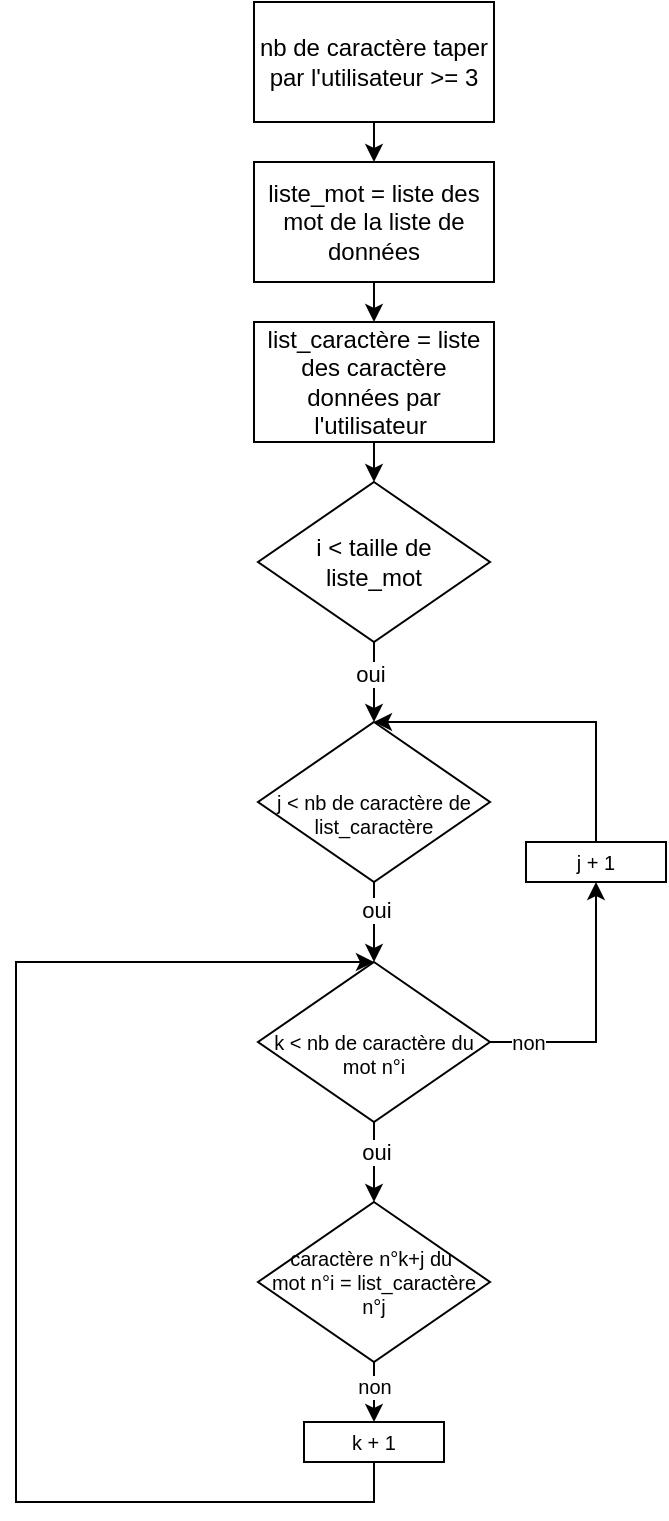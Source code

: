 <mxfile version="20.8.5" type="github">
  <diagram id="k76ryEIm_YTQEEgROJZa" name="Page-1">
    <mxGraphModel dx="777" dy="443" grid="1" gridSize="10" guides="1" tooltips="1" connect="1" arrows="1" fold="1" page="1" pageScale="1" pageWidth="827" pageHeight="1169" math="0" shadow="0">
      <root>
        <mxCell id="0" />
        <mxCell id="1" parent="0" />
        <mxCell id="hdjzuRKUstXomJ2-e3ao-25" style="edgeStyle=orthogonalEdgeStyle;rounded=0;orthogonalLoop=1;jettySize=auto;html=1;exitX=0.5;exitY=1;exitDx=0;exitDy=0;entryX=0.5;entryY=0;entryDx=0;entryDy=0;" edge="1" parent="1" source="hdjzuRKUstXomJ2-e3ao-22" target="hdjzuRKUstXomJ2-e3ao-24">
          <mxGeometry relative="1" as="geometry" />
        </mxCell>
        <mxCell id="hdjzuRKUstXomJ2-e3ao-22" value="nb de caractère taper par l&#39;utilisateur &amp;gt;= 3" style="rounded=0;whiteSpace=wrap;html=1;" vertex="1" parent="1">
          <mxGeometry x="354" width="120" height="60" as="geometry" />
        </mxCell>
        <mxCell id="hdjzuRKUstXomJ2-e3ao-26" style="edgeStyle=orthogonalEdgeStyle;rounded=0;orthogonalLoop=1;jettySize=auto;html=1;exitX=0.5;exitY=1;exitDx=0;exitDy=0;" edge="1" parent="1" source="hdjzuRKUstXomJ2-e3ao-24">
          <mxGeometry relative="1" as="geometry">
            <mxPoint x="414" y="160" as="targetPoint" />
          </mxGeometry>
        </mxCell>
        <mxCell id="hdjzuRKUstXomJ2-e3ao-24" value="liste_mot = liste des mot de la liste de données" style="rounded=0;whiteSpace=wrap;html=1;" vertex="1" parent="1">
          <mxGeometry x="354" y="80" width="120" height="60" as="geometry" />
        </mxCell>
        <mxCell id="hdjzuRKUstXomJ2-e3ao-28" style="edgeStyle=orthogonalEdgeStyle;rounded=0;orthogonalLoop=1;jettySize=auto;html=1;exitX=0.5;exitY=1;exitDx=0;exitDy=0;" edge="1" parent="1" source="hdjzuRKUstXomJ2-e3ao-27">
          <mxGeometry relative="1" as="geometry">
            <mxPoint x="414" y="360" as="targetPoint" />
            <Array as="points">
              <mxPoint x="414" y="340" />
              <mxPoint x="414" y="340" />
            </Array>
          </mxGeometry>
        </mxCell>
        <mxCell id="hdjzuRKUstXomJ2-e3ao-29" value="oui" style="edgeLabel;html=1;align=center;verticalAlign=middle;resizable=0;points=[];" vertex="1" connectable="0" parent="hdjzuRKUstXomJ2-e3ao-28">
          <mxGeometry x="-0.209" y="-2" relative="1" as="geometry">
            <mxPoint as="offset" />
          </mxGeometry>
        </mxCell>
        <mxCell id="hdjzuRKUstXomJ2-e3ao-27" value="i &amp;lt; taille de &lt;br&gt;liste_mot" style="rhombus;whiteSpace=wrap;html=1;" vertex="1" parent="1">
          <mxGeometry x="356" y="240" width="116" height="80" as="geometry" />
        </mxCell>
        <mxCell id="hdjzuRKUstXomJ2-e3ao-35" style="edgeStyle=orthogonalEdgeStyle;rounded=0;orthogonalLoop=1;jettySize=auto;html=1;exitX=0.5;exitY=1;exitDx=0;exitDy=0;entryX=0.5;entryY=0;entryDx=0;entryDy=0;" edge="1" parent="1" source="hdjzuRKUstXomJ2-e3ao-30" target="hdjzuRKUstXomJ2-e3ao-34">
          <mxGeometry relative="1" as="geometry" />
        </mxCell>
        <mxCell id="hdjzuRKUstXomJ2-e3ao-36" value="oui&lt;br&gt;" style="edgeLabel;html=1;align=center;verticalAlign=middle;resizable=0;points=[];" vertex="1" connectable="0" parent="hdjzuRKUstXomJ2-e3ao-35">
          <mxGeometry x="-0.319" y="1" relative="1" as="geometry">
            <mxPoint as="offset" />
          </mxGeometry>
        </mxCell>
        <mxCell id="hdjzuRKUstXomJ2-e3ao-30" value="&lt;br&gt;j &amp;lt; nb de caractère de list_caractère" style="rhombus;whiteSpace=wrap;html=1;fontSize=10;" vertex="1" parent="1">
          <mxGeometry x="356" y="360" width="116" height="80" as="geometry" />
        </mxCell>
        <mxCell id="hdjzuRKUstXomJ2-e3ao-32" style="edgeStyle=orthogonalEdgeStyle;rounded=0;orthogonalLoop=1;jettySize=auto;html=1;exitX=0.5;exitY=1;exitDx=0;exitDy=0;entryX=0.5;entryY=0;entryDx=0;entryDy=0;" edge="1" parent="1" source="hdjzuRKUstXomJ2-e3ao-31" target="hdjzuRKUstXomJ2-e3ao-27">
          <mxGeometry relative="1" as="geometry" />
        </mxCell>
        <mxCell id="hdjzuRKUstXomJ2-e3ao-31" value="list_caractère = liste des caractère données par l&#39;utilisateur&amp;nbsp;" style="rounded=0;whiteSpace=wrap;html=1;" vertex="1" parent="1">
          <mxGeometry x="354" y="160" width="120" height="60" as="geometry" />
        </mxCell>
        <mxCell id="hdjzuRKUstXomJ2-e3ao-43" style="edgeStyle=orthogonalEdgeStyle;rounded=0;orthogonalLoop=1;jettySize=auto;html=1;exitX=0.5;exitY=1;exitDx=0;exitDy=0;" edge="1" parent="1" source="hdjzuRKUstXomJ2-e3ao-34" target="hdjzuRKUstXomJ2-e3ao-42">
          <mxGeometry relative="1" as="geometry" />
        </mxCell>
        <mxCell id="hdjzuRKUstXomJ2-e3ao-44" value="oui&lt;br&gt;" style="edgeLabel;html=1;align=center;verticalAlign=middle;resizable=0;points=[];" vertex="1" connectable="0" parent="hdjzuRKUstXomJ2-e3ao-43">
          <mxGeometry x="-0.248" y="1" relative="1" as="geometry">
            <mxPoint as="offset" />
          </mxGeometry>
        </mxCell>
        <mxCell id="hdjzuRKUstXomJ2-e3ao-47" style="edgeStyle=orthogonalEdgeStyle;rounded=0;orthogonalLoop=1;jettySize=auto;html=1;exitX=1;exitY=0.5;exitDx=0;exitDy=0;entryX=0.5;entryY=1;entryDx=0;entryDy=0;fontSize=10;" edge="1" parent="1" source="hdjzuRKUstXomJ2-e3ao-34" target="hdjzuRKUstXomJ2-e3ao-45">
          <mxGeometry relative="1" as="geometry">
            <Array as="points">
              <mxPoint x="525" y="520" />
            </Array>
          </mxGeometry>
        </mxCell>
        <mxCell id="hdjzuRKUstXomJ2-e3ao-49" value="non&lt;br&gt;" style="edgeLabel;html=1;align=center;verticalAlign=middle;resizable=0;points=[];fontSize=10;" vertex="1" connectable="0" parent="hdjzuRKUstXomJ2-e3ao-47">
          <mxGeometry x="-0.735" y="-1" relative="1" as="geometry">
            <mxPoint x="1" y="-1" as="offset" />
          </mxGeometry>
        </mxCell>
        <mxCell id="hdjzuRKUstXomJ2-e3ao-34" value="&lt;br&gt;k &amp;lt; nb de caractère du mot n°i" style="rhombus;whiteSpace=wrap;html=1;fontSize=10;verticalAlign=middle;align=center;" vertex="1" parent="1">
          <mxGeometry x="356" y="480" width="116" height="80" as="geometry" />
        </mxCell>
        <mxCell id="hdjzuRKUstXomJ2-e3ao-51" style="edgeStyle=orthogonalEdgeStyle;rounded=0;orthogonalLoop=1;jettySize=auto;html=1;exitX=0.5;exitY=1;exitDx=0;exitDy=0;entryX=0.5;entryY=0;entryDx=0;entryDy=0;fontSize=10;" edge="1" parent="1" source="hdjzuRKUstXomJ2-e3ao-42" target="hdjzuRKUstXomJ2-e3ao-50">
          <mxGeometry relative="1" as="geometry">
            <Array as="points">
              <mxPoint x="414" y="700" />
              <mxPoint x="414" y="700" />
            </Array>
          </mxGeometry>
        </mxCell>
        <mxCell id="hdjzuRKUstXomJ2-e3ao-52" value="non" style="edgeLabel;html=1;align=center;verticalAlign=middle;resizable=0;points=[];fontSize=10;" vertex="1" connectable="0" parent="hdjzuRKUstXomJ2-e3ao-51">
          <mxGeometry x="-0.222" relative="1" as="geometry">
            <mxPoint as="offset" />
          </mxGeometry>
        </mxCell>
        <mxCell id="hdjzuRKUstXomJ2-e3ao-42" value="caractère n°k+j du&amp;nbsp;&lt;br style=&quot;font-size: 10px;&quot;&gt;mot n°i = list_caractère n°j" style="rhombus;whiteSpace=wrap;html=1;fontSize=10;" vertex="1" parent="1">
          <mxGeometry x="356" y="600" width="116" height="80" as="geometry" />
        </mxCell>
        <mxCell id="hdjzuRKUstXomJ2-e3ao-48" style="edgeStyle=orthogonalEdgeStyle;rounded=0;orthogonalLoop=1;jettySize=auto;html=1;exitX=0.5;exitY=0;exitDx=0;exitDy=0;entryX=0.5;entryY=0;entryDx=0;entryDy=0;fontSize=10;" edge="1" parent="1" source="hdjzuRKUstXomJ2-e3ao-45" target="hdjzuRKUstXomJ2-e3ao-30">
          <mxGeometry relative="1" as="geometry">
            <Array as="points">
              <mxPoint x="525" y="360" />
            </Array>
          </mxGeometry>
        </mxCell>
        <mxCell id="hdjzuRKUstXomJ2-e3ao-45" value="j + 1" style="rounded=0;whiteSpace=wrap;html=1;fontSize=10;" vertex="1" parent="1">
          <mxGeometry x="490" y="420" width="70" height="20" as="geometry" />
        </mxCell>
        <mxCell id="hdjzuRKUstXomJ2-e3ao-53" style="edgeStyle=orthogonalEdgeStyle;rounded=0;orthogonalLoop=1;jettySize=auto;html=1;exitX=0.5;exitY=1;exitDx=0;exitDy=0;entryX=0.5;entryY=0;entryDx=0;entryDy=0;fontSize=10;" edge="1" parent="1" source="hdjzuRKUstXomJ2-e3ao-50" target="hdjzuRKUstXomJ2-e3ao-34">
          <mxGeometry relative="1" as="geometry">
            <Array as="points">
              <mxPoint x="414" y="750" />
              <mxPoint x="235" y="750" />
              <mxPoint x="235" y="480" />
            </Array>
          </mxGeometry>
        </mxCell>
        <mxCell id="hdjzuRKUstXomJ2-e3ao-50" value="k + 1" style="rounded=0;whiteSpace=wrap;html=1;fontSize=10;" vertex="1" parent="1">
          <mxGeometry x="379" y="710" width="70" height="20" as="geometry" />
        </mxCell>
      </root>
    </mxGraphModel>
  </diagram>
</mxfile>

